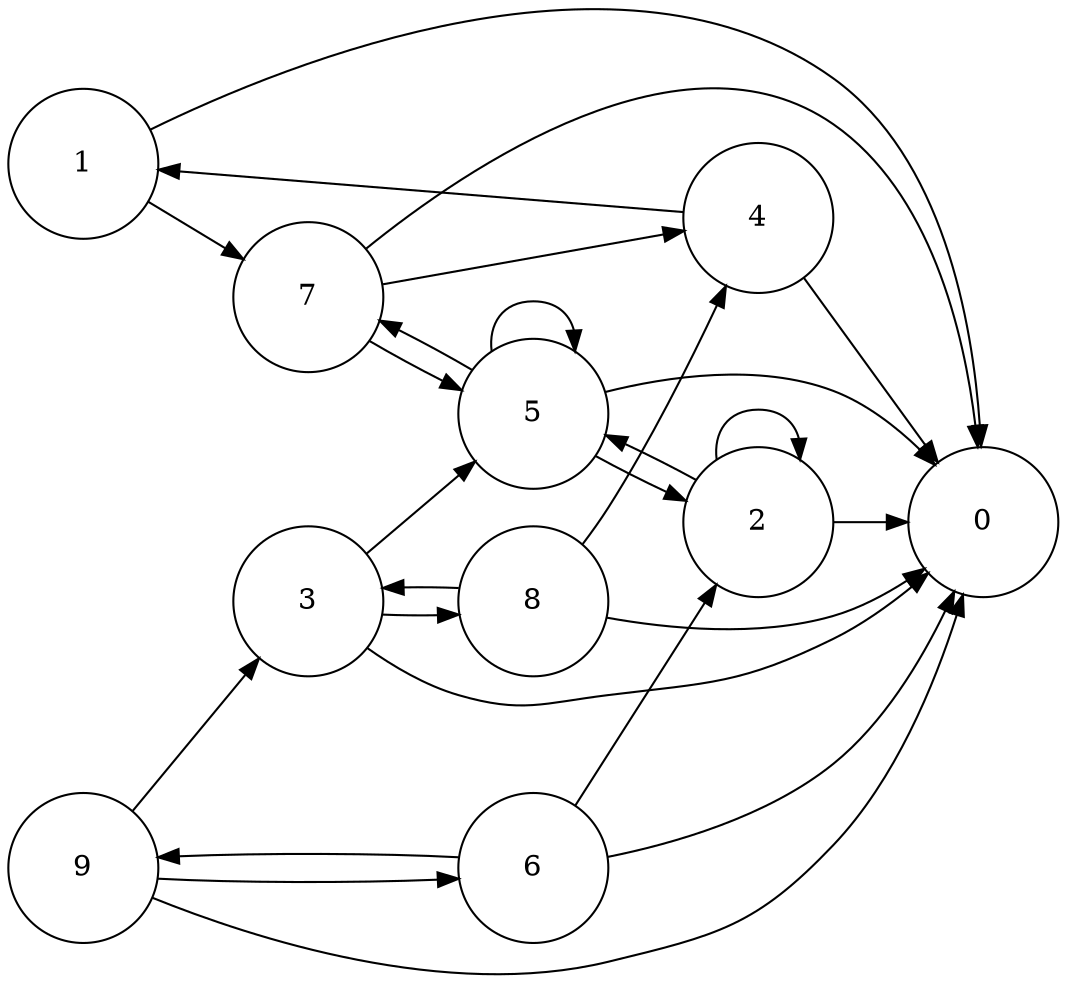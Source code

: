 #Total states is 0, including 0 states and 0 newstates
#Total transisions is 0, including 0 transistions and 0 new transitions
digraph finite_state_machine {
	rankdir=LR;
	size="20,20";
	resolution="300";
	overlap=false;

	node [shape = circle, fixedsize=true, width = 1, color = red, style = filled];

	node [shape = circle, color = black, style = unfilled];
	1;
 	2;
 	3;
 	4;
 	5;
 	6;
 	7;
 	8;
 	9;
 	1 -> 0;
	1 -> 7;
	2 -> 0;
	2 -> 2;
	2 -> 5;
	3 -> 0;
	3 -> 5;
	3 -> 8;
	4 -> 0;
	4 -> 1;
	5 -> 0;
	5 -> 2;
	5 -> 5;
	5 -> 7;
	6 -> 0;
	6 -> 2;
	6 -> 9;
	7 -> 0;
	7 -> 4;
	7 -> 5;
	8 -> 0;
	8 -> 3;
	8 -> 4;
	9 -> 0;
	9 -> 3;
	9 -> 6;
}
